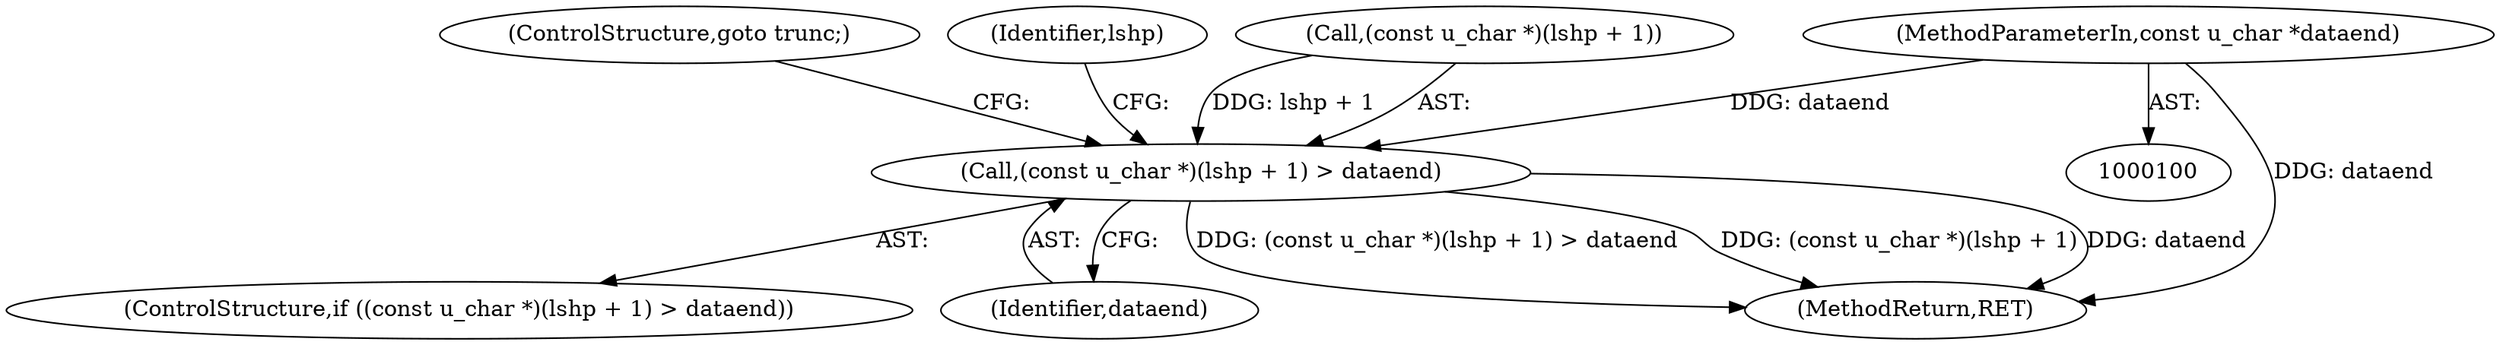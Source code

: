 digraph "0_tcpdump_e01c9bf76740802025c9328901b55ee4a0c49ed6@pointer" {
"1000103" [label="(MethodParameterIn,const u_char *dataend)"];
"1000106" [label="(Call,(const u_char *)(lshp + 1) > dataend)"];
"1000113" [label="(ControlStructure,goto trunc;)"];
"1000106" [label="(Call,(const u_char *)(lshp + 1) > dataend)"];
"1000112" [label="(Identifier,dataend)"];
"1000103" [label="(MethodParameterIn,const u_char *dataend)"];
"1000105" [label="(ControlStructure,if ((const u_char *)(lshp + 1) > dataend))"];
"1000116" [label="(Identifier,lshp)"];
"1000107" [label="(Call,(const u_char *)(lshp + 1))"];
"1000172" [label="(MethodReturn,RET)"];
"1000103" -> "1000100"  [label="AST: "];
"1000103" -> "1000172"  [label="DDG: dataend"];
"1000103" -> "1000106"  [label="DDG: dataend"];
"1000106" -> "1000105"  [label="AST: "];
"1000106" -> "1000112"  [label="CFG: "];
"1000107" -> "1000106"  [label="AST: "];
"1000112" -> "1000106"  [label="AST: "];
"1000113" -> "1000106"  [label="CFG: "];
"1000116" -> "1000106"  [label="CFG: "];
"1000106" -> "1000172"  [label="DDG: (const u_char *)(lshp + 1)"];
"1000106" -> "1000172"  [label="DDG: dataend"];
"1000106" -> "1000172"  [label="DDG: (const u_char *)(lshp + 1) > dataend"];
"1000107" -> "1000106"  [label="DDG: lshp + 1"];
}
